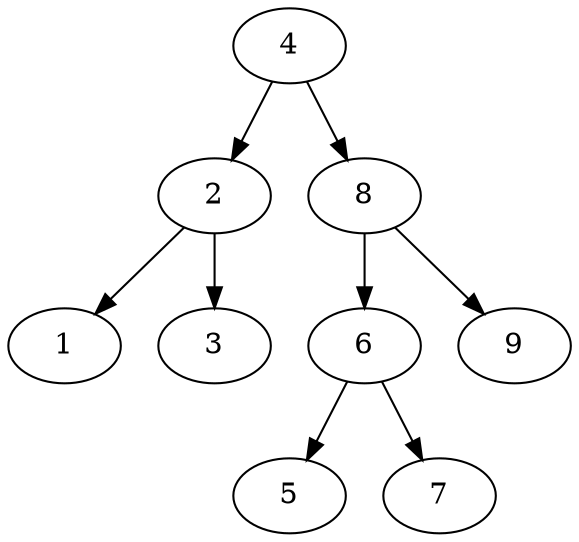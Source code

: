 digraph G {
2;
4 -> 2;
8;
4 -> 8;
1;
2 -> 1;
3;
2 -> 3;
6;
8 -> 6;
9;
8 -> 9;
5;
6 -> 5;
7;
6 -> 7;
}